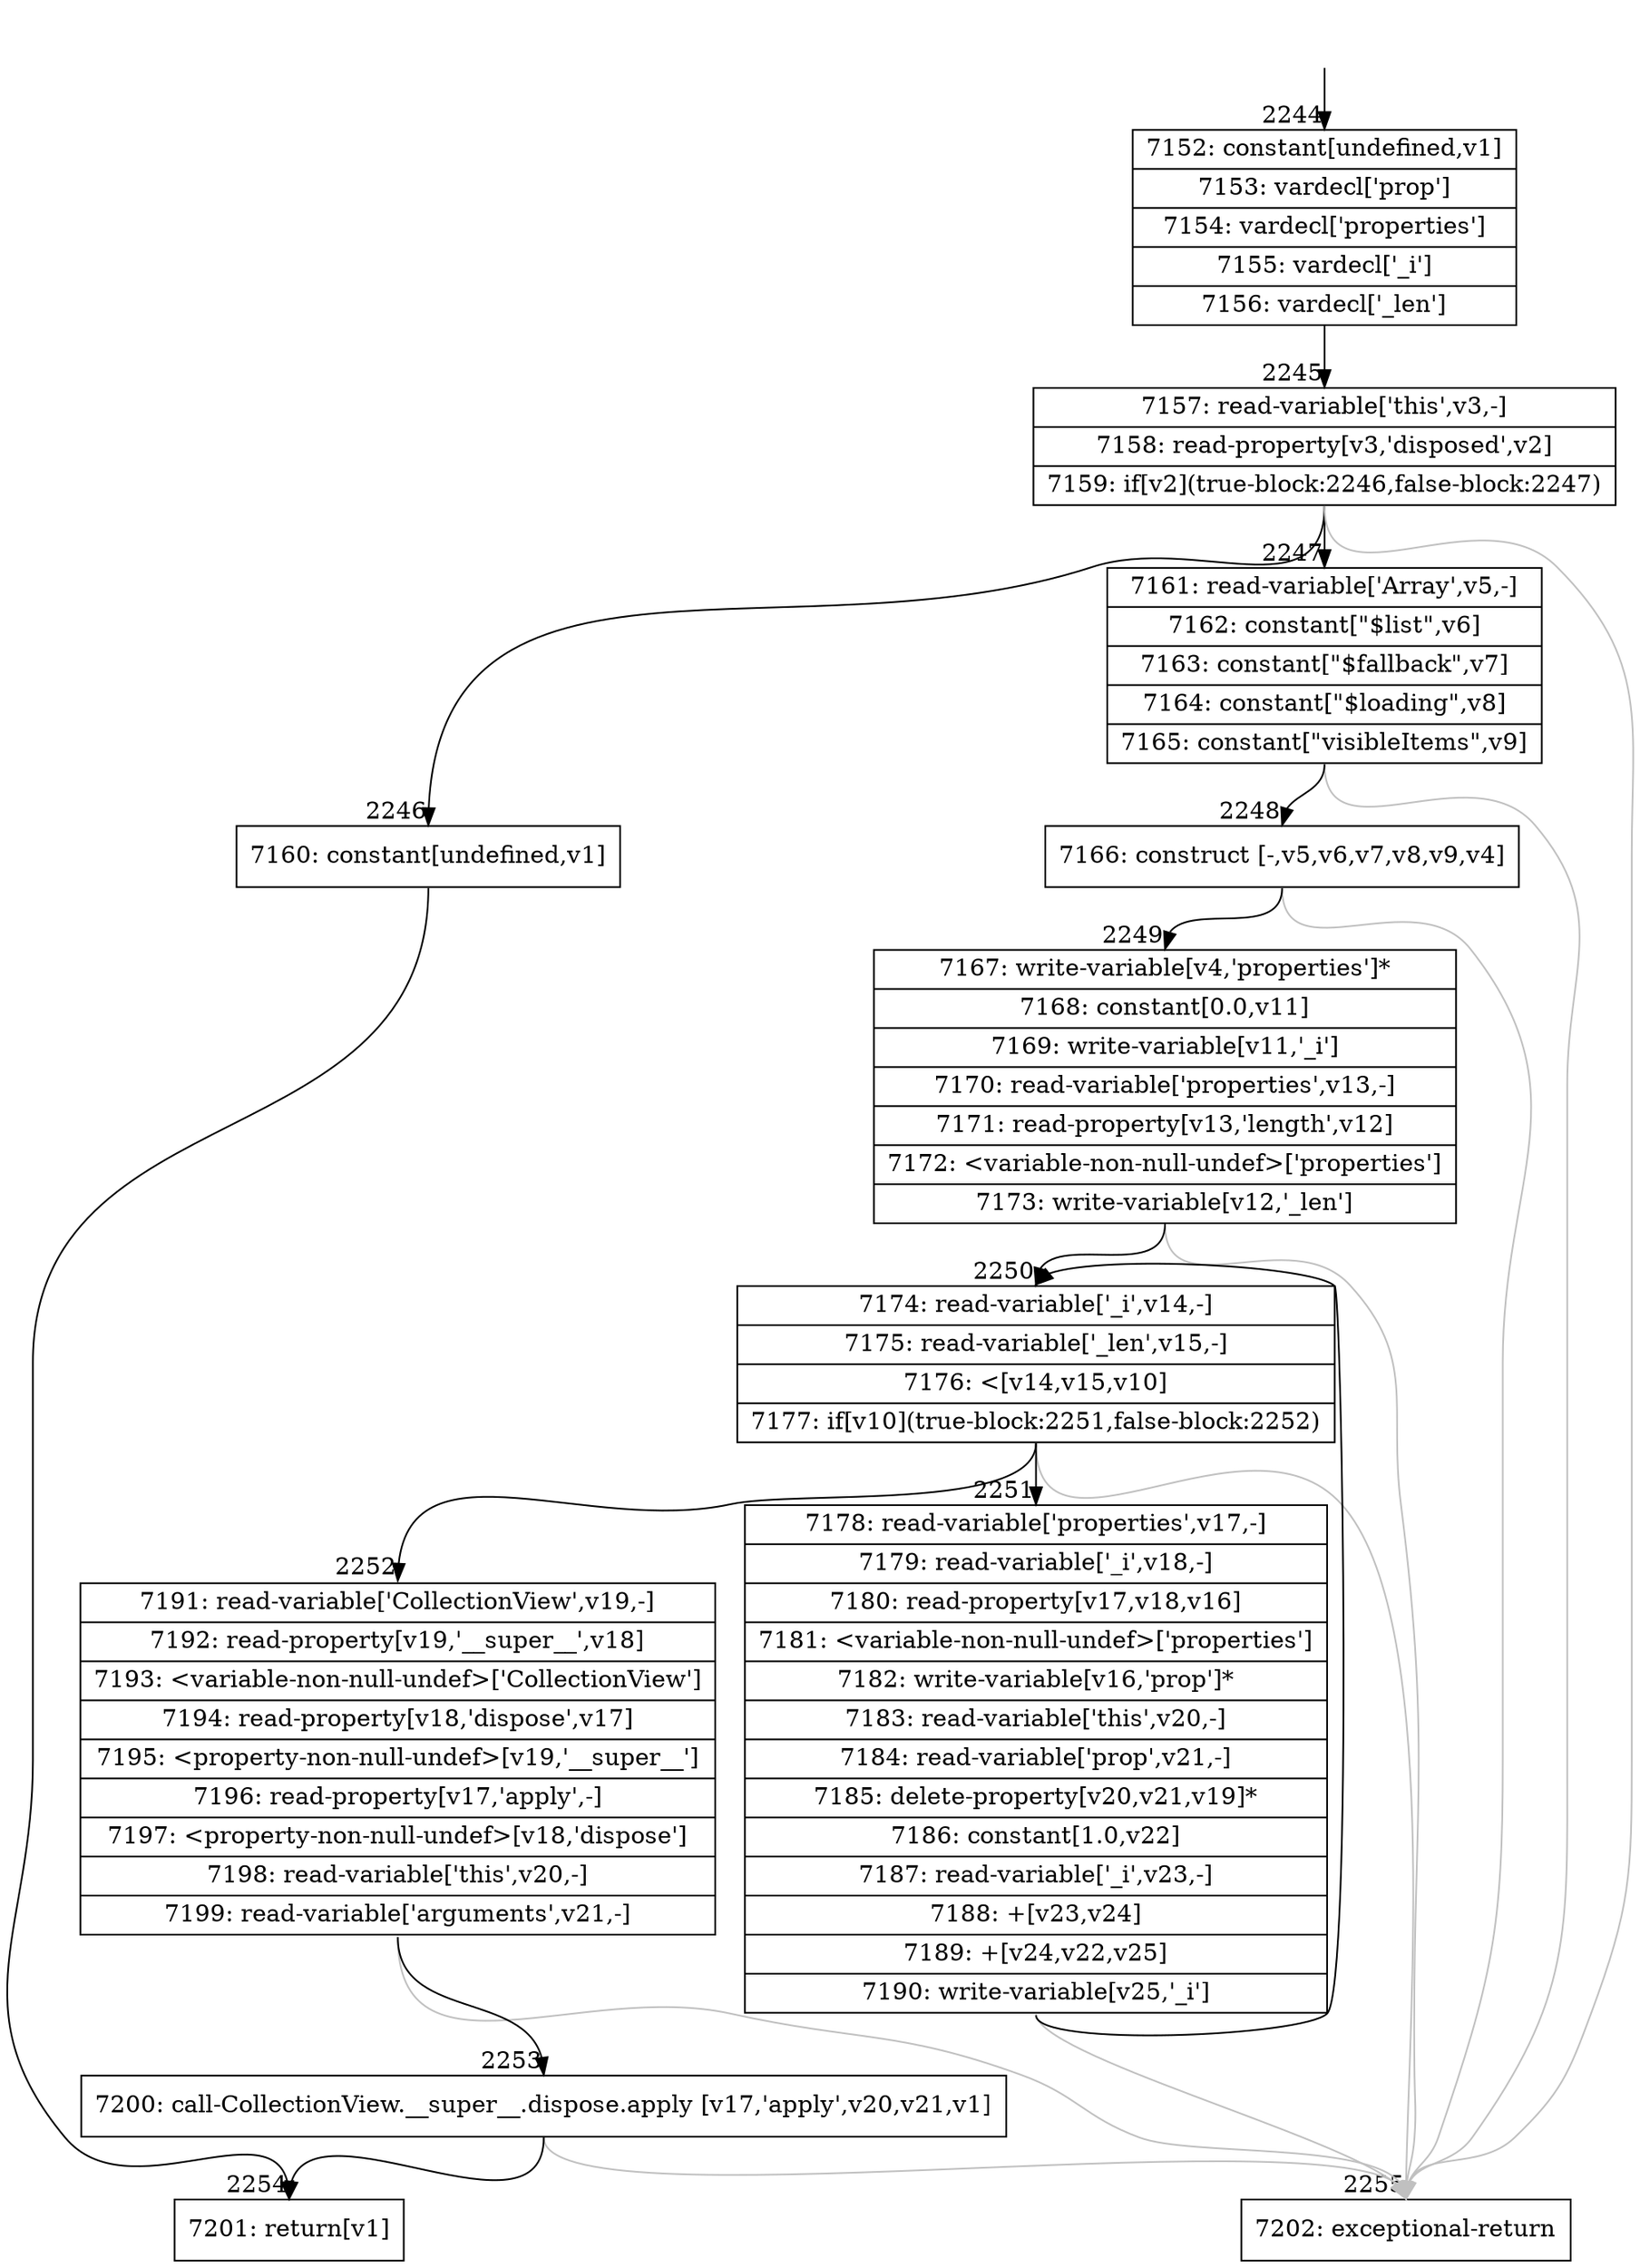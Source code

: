 digraph {
rankdir="TD"
BB_entry182[shape=none,label=""];
BB_entry182 -> BB2244 [tailport=s, headport=n, headlabel="    2244"]
BB2244 [shape=record label="{7152: constant[undefined,v1]|7153: vardecl['prop']|7154: vardecl['properties']|7155: vardecl['_i']|7156: vardecl['_len']}" ] 
BB2244 -> BB2245 [tailport=s, headport=n, headlabel="      2245"]
BB2245 [shape=record label="{7157: read-variable['this',v3,-]|7158: read-property[v3,'disposed',v2]|7159: if[v2](true-block:2246,false-block:2247)}" ] 
BB2245 -> BB2246 [tailport=s, headport=n, headlabel="      2246"]
BB2245 -> BB2247 [tailport=s, headport=n, headlabel="      2247"]
BB2245 -> BB2255 [tailport=s, headport=n, color=gray, headlabel="      2255"]
BB2246 [shape=record label="{7160: constant[undefined,v1]}" ] 
BB2246 -> BB2254 [tailport=s, headport=n, headlabel="      2254"]
BB2247 [shape=record label="{7161: read-variable['Array',v5,-]|7162: constant[\"$list\",v6]|7163: constant[\"$fallback\",v7]|7164: constant[\"$loading\",v8]|7165: constant[\"visibleItems\",v9]}" ] 
BB2247 -> BB2248 [tailport=s, headport=n, headlabel="      2248"]
BB2247 -> BB2255 [tailport=s, headport=n, color=gray]
BB2248 [shape=record label="{7166: construct [-,v5,v6,v7,v8,v9,v4]}" ] 
BB2248 -> BB2249 [tailport=s, headport=n, headlabel="      2249"]
BB2248 -> BB2255 [tailport=s, headport=n, color=gray]
BB2249 [shape=record label="{7167: write-variable[v4,'properties']*|7168: constant[0.0,v11]|7169: write-variable[v11,'_i']|7170: read-variable['properties',v13,-]|7171: read-property[v13,'length',v12]|7172: \<variable-non-null-undef\>['properties']|7173: write-variable[v12,'_len']}" ] 
BB2249 -> BB2250 [tailport=s, headport=n, headlabel="      2250"]
BB2249 -> BB2255 [tailport=s, headport=n, color=gray]
BB2250 [shape=record label="{7174: read-variable['_i',v14,-]|7175: read-variable['_len',v15,-]|7176: \<[v14,v15,v10]|7177: if[v10](true-block:2251,false-block:2252)}" ] 
BB2250 -> BB2251 [tailport=s, headport=n, headlabel="      2251"]
BB2250 -> BB2252 [tailport=s, headport=n, headlabel="      2252"]
BB2250 -> BB2255 [tailport=s, headport=n, color=gray]
BB2251 [shape=record label="{7178: read-variable['properties',v17,-]|7179: read-variable['_i',v18,-]|7180: read-property[v17,v18,v16]|7181: \<variable-non-null-undef\>['properties']|7182: write-variable[v16,'prop']*|7183: read-variable['this',v20,-]|7184: read-variable['prop',v21,-]|7185: delete-property[v20,v21,v19]*|7186: constant[1.0,v22]|7187: read-variable['_i',v23,-]|7188: +[v23,v24]|7189: +[v24,v22,v25]|7190: write-variable[v25,'_i']}" ] 
BB2251 -> BB2250 [tailport=s, headport=n]
BB2251 -> BB2255 [tailport=s, headport=n, color=gray]
BB2252 [shape=record label="{7191: read-variable['CollectionView',v19,-]|7192: read-property[v19,'__super__',v18]|7193: \<variable-non-null-undef\>['CollectionView']|7194: read-property[v18,'dispose',v17]|7195: \<property-non-null-undef\>[v19,'__super__']|7196: read-property[v17,'apply',-]|7197: \<property-non-null-undef\>[v18,'dispose']|7198: read-variable['this',v20,-]|7199: read-variable['arguments',v21,-]}" ] 
BB2252 -> BB2253 [tailport=s, headport=n, headlabel="      2253"]
BB2252 -> BB2255 [tailport=s, headport=n, color=gray]
BB2253 [shape=record label="{7200: call-CollectionView.__super__.dispose.apply [v17,'apply',v20,v21,v1]}" ] 
BB2253 -> BB2254 [tailport=s, headport=n]
BB2253 -> BB2255 [tailport=s, headport=n, color=gray]
BB2254 [shape=record label="{7201: return[v1]}" ] 
BB2255 [shape=record label="{7202: exceptional-return}" ] 
//#$~ 1992
}
